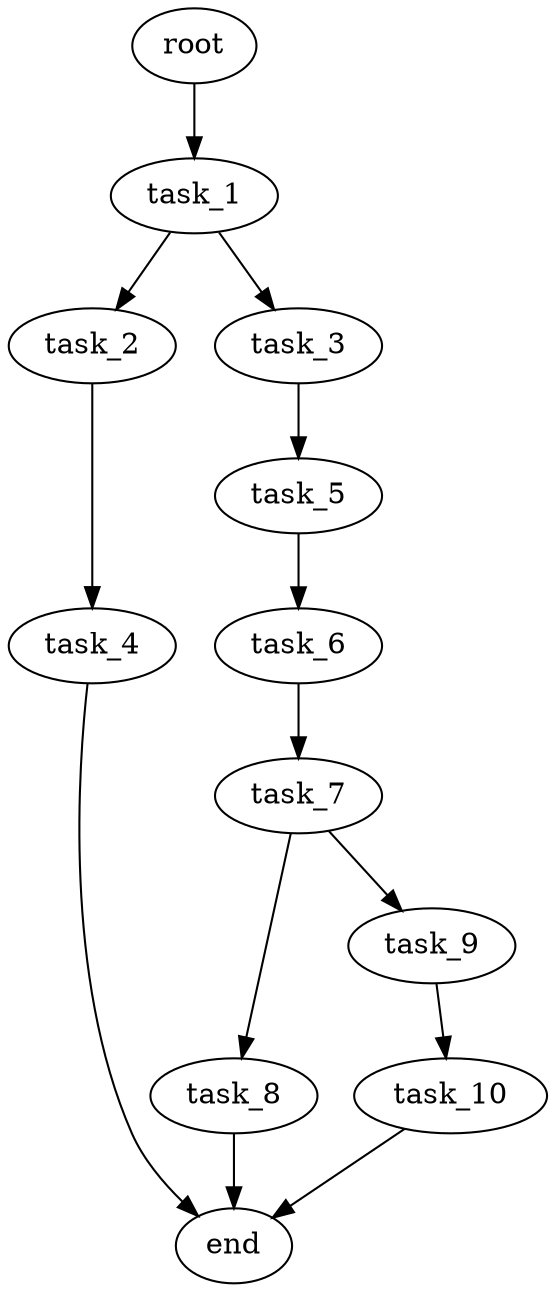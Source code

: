digraph G {
  root [size="0.000000e+00"];
  task_1 [size="9.895244e+10"];
  task_2 [size="6.400358e+10"];
  task_3 [size="5.569940e+10"];
  task_4 [size="6.846458e+10"];
  task_5 [size="8.428676e+10"];
  task_6 [size="7.760223e+10"];
  task_7 [size="2.291252e+10"];
  task_8 [size="3.219703e+09"];
  task_9 [size="3.155215e+10"];
  task_10 [size="2.678141e+10"];
  end [size="0.000000e+00"];

  root -> task_1 [size="1.000000e-12"];
  task_1 -> task_2 [size="6.400358e+08"];
  task_1 -> task_3 [size="5.569940e+08"];
  task_2 -> task_4 [size="6.846458e+08"];
  task_3 -> task_5 [size="8.428676e+08"];
  task_4 -> end [size="1.000000e-12"];
  task_5 -> task_6 [size="7.760223e+08"];
  task_6 -> task_7 [size="2.291252e+08"];
  task_7 -> task_8 [size="3.219703e+07"];
  task_7 -> task_9 [size="3.155215e+08"];
  task_8 -> end [size="1.000000e-12"];
  task_9 -> task_10 [size="2.678141e+08"];
  task_10 -> end [size="1.000000e-12"];
}

